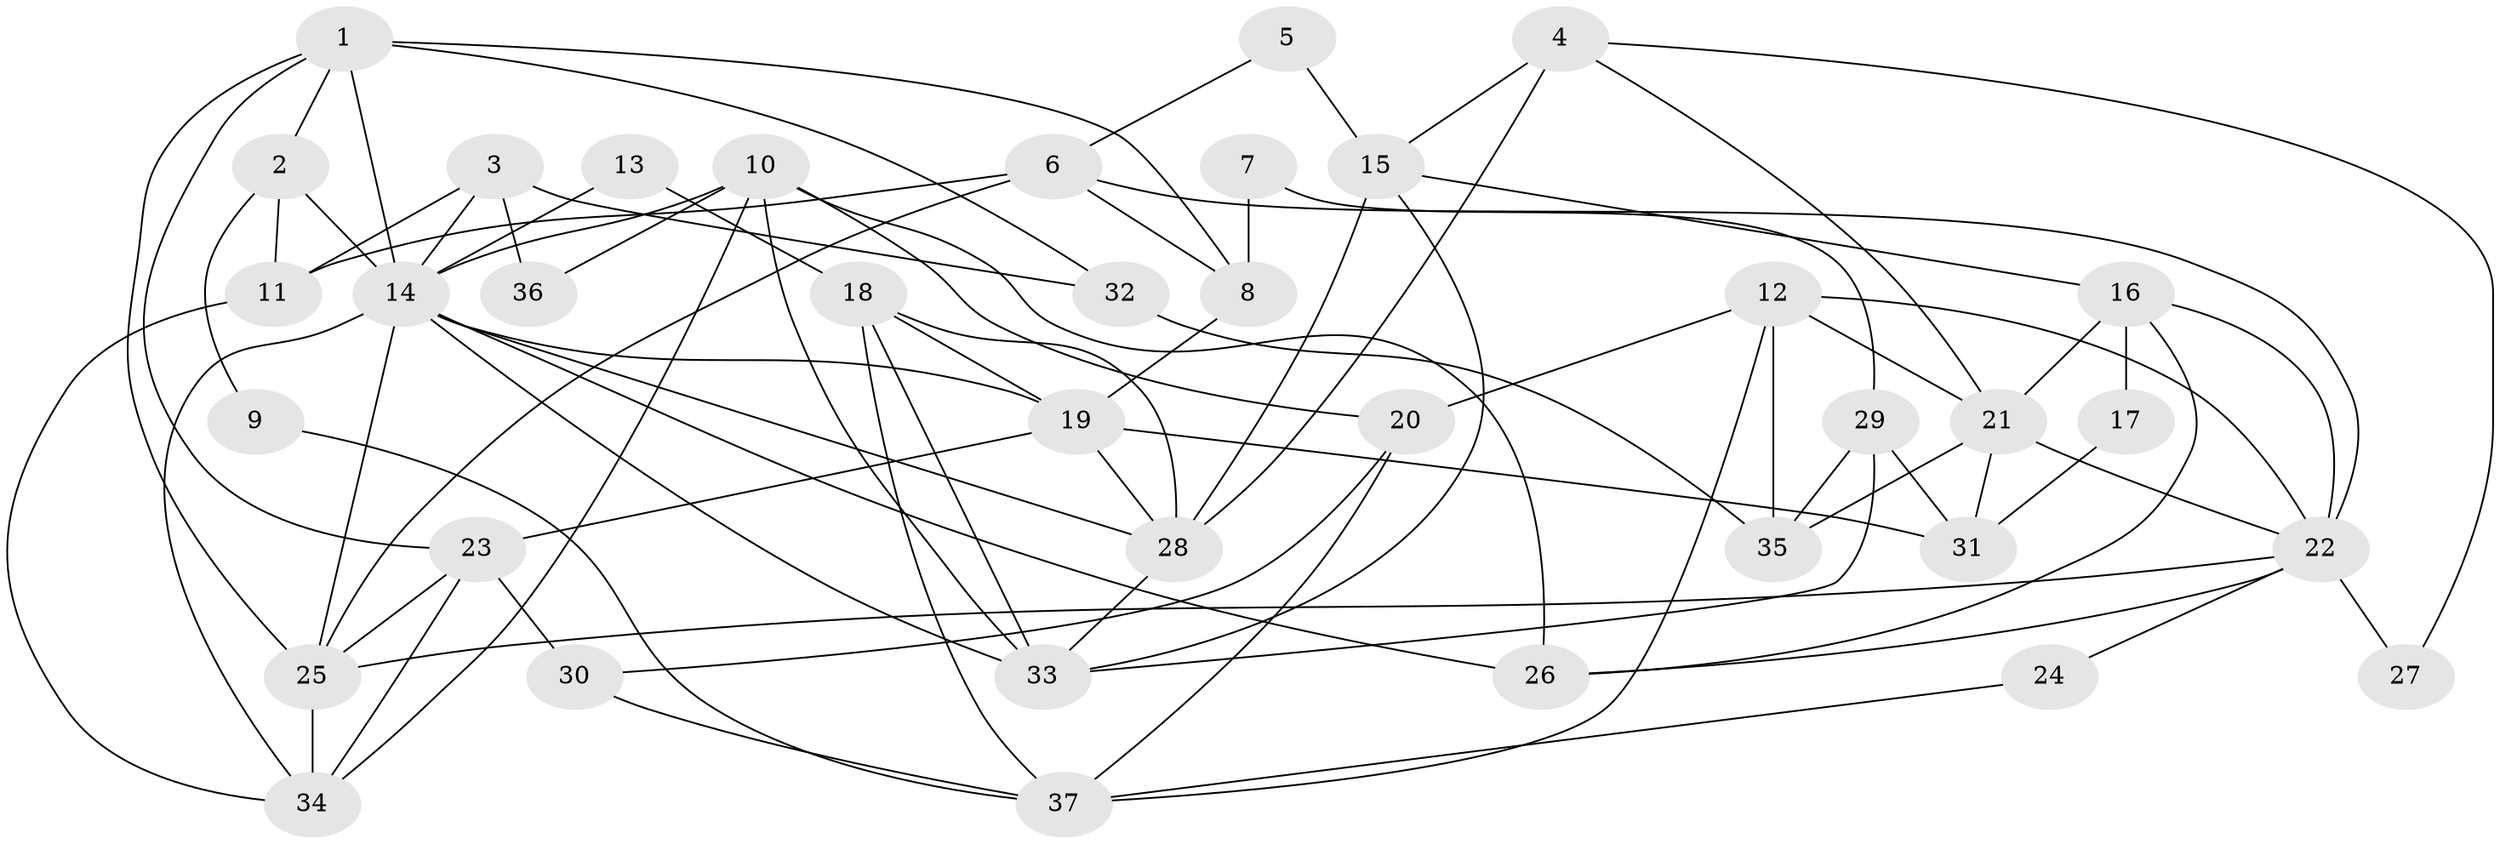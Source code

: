 // original degree distribution, {5: 0.15384615384615385, 4: 0.38461538461538464, 3: 0.17307692307692307, 6: 0.09615384615384616, 2: 0.15384615384615385, 7: 0.019230769230769232, 8: 0.019230769230769232}
// Generated by graph-tools (version 1.1) at 2025/37/03/04/25 23:37:10]
// undirected, 37 vertices, 82 edges
graph export_dot {
  node [color=gray90,style=filled];
  1;
  2;
  3;
  4;
  5;
  6;
  7;
  8;
  9;
  10;
  11;
  12;
  13;
  14;
  15;
  16;
  17;
  18;
  19;
  20;
  21;
  22;
  23;
  24;
  25;
  26;
  27;
  28;
  29;
  30;
  31;
  32;
  33;
  34;
  35;
  36;
  37;
  1 -- 2 [weight=1.0];
  1 -- 8 [weight=1.0];
  1 -- 14 [weight=1.0];
  1 -- 23 [weight=1.0];
  1 -- 25 [weight=1.0];
  1 -- 32 [weight=1.0];
  2 -- 9 [weight=1.0];
  2 -- 11 [weight=1.0];
  2 -- 14 [weight=1.0];
  3 -- 11 [weight=1.0];
  3 -- 14 [weight=1.0];
  3 -- 32 [weight=1.0];
  3 -- 36 [weight=1.0];
  4 -- 15 [weight=1.0];
  4 -- 21 [weight=1.0];
  4 -- 27 [weight=1.0];
  4 -- 28 [weight=1.0];
  5 -- 6 [weight=1.0];
  5 -- 15 [weight=1.0];
  6 -- 8 [weight=1.0];
  6 -- 11 [weight=1.0];
  6 -- 22 [weight=1.0];
  6 -- 25 [weight=1.0];
  7 -- 8 [weight=1.0];
  7 -- 29 [weight=1.0];
  8 -- 19 [weight=1.0];
  9 -- 37 [weight=1.0];
  10 -- 14 [weight=1.0];
  10 -- 20 [weight=2.0];
  10 -- 26 [weight=1.0];
  10 -- 33 [weight=1.0];
  10 -- 34 [weight=1.0];
  10 -- 36 [weight=1.0];
  11 -- 34 [weight=1.0];
  12 -- 20 [weight=1.0];
  12 -- 21 [weight=2.0];
  12 -- 22 [weight=1.0];
  12 -- 35 [weight=1.0];
  12 -- 37 [weight=1.0];
  13 -- 14 [weight=1.0];
  13 -- 18 [weight=1.0];
  14 -- 19 [weight=1.0];
  14 -- 25 [weight=1.0];
  14 -- 26 [weight=1.0];
  14 -- 28 [weight=1.0];
  14 -- 33 [weight=1.0];
  14 -- 34 [weight=1.0];
  15 -- 16 [weight=1.0];
  15 -- 28 [weight=1.0];
  15 -- 33 [weight=1.0];
  16 -- 17 [weight=1.0];
  16 -- 21 [weight=1.0];
  16 -- 22 [weight=1.0];
  16 -- 26 [weight=1.0];
  17 -- 31 [weight=1.0];
  18 -- 19 [weight=1.0];
  18 -- 28 [weight=2.0];
  18 -- 33 [weight=1.0];
  18 -- 37 [weight=1.0];
  19 -- 23 [weight=1.0];
  19 -- 28 [weight=1.0];
  19 -- 31 [weight=1.0];
  20 -- 30 [weight=1.0];
  20 -- 37 [weight=1.0];
  21 -- 22 [weight=1.0];
  21 -- 31 [weight=1.0];
  21 -- 35 [weight=1.0];
  22 -- 24 [weight=1.0];
  22 -- 25 [weight=1.0];
  22 -- 26 [weight=1.0];
  22 -- 27 [weight=1.0];
  23 -- 25 [weight=1.0];
  23 -- 30 [weight=1.0];
  23 -- 34 [weight=1.0];
  24 -- 37 [weight=1.0];
  25 -- 34 [weight=1.0];
  28 -- 33 [weight=1.0];
  29 -- 31 [weight=2.0];
  29 -- 33 [weight=1.0];
  29 -- 35 [weight=2.0];
  30 -- 37 [weight=1.0];
  32 -- 35 [weight=1.0];
}
